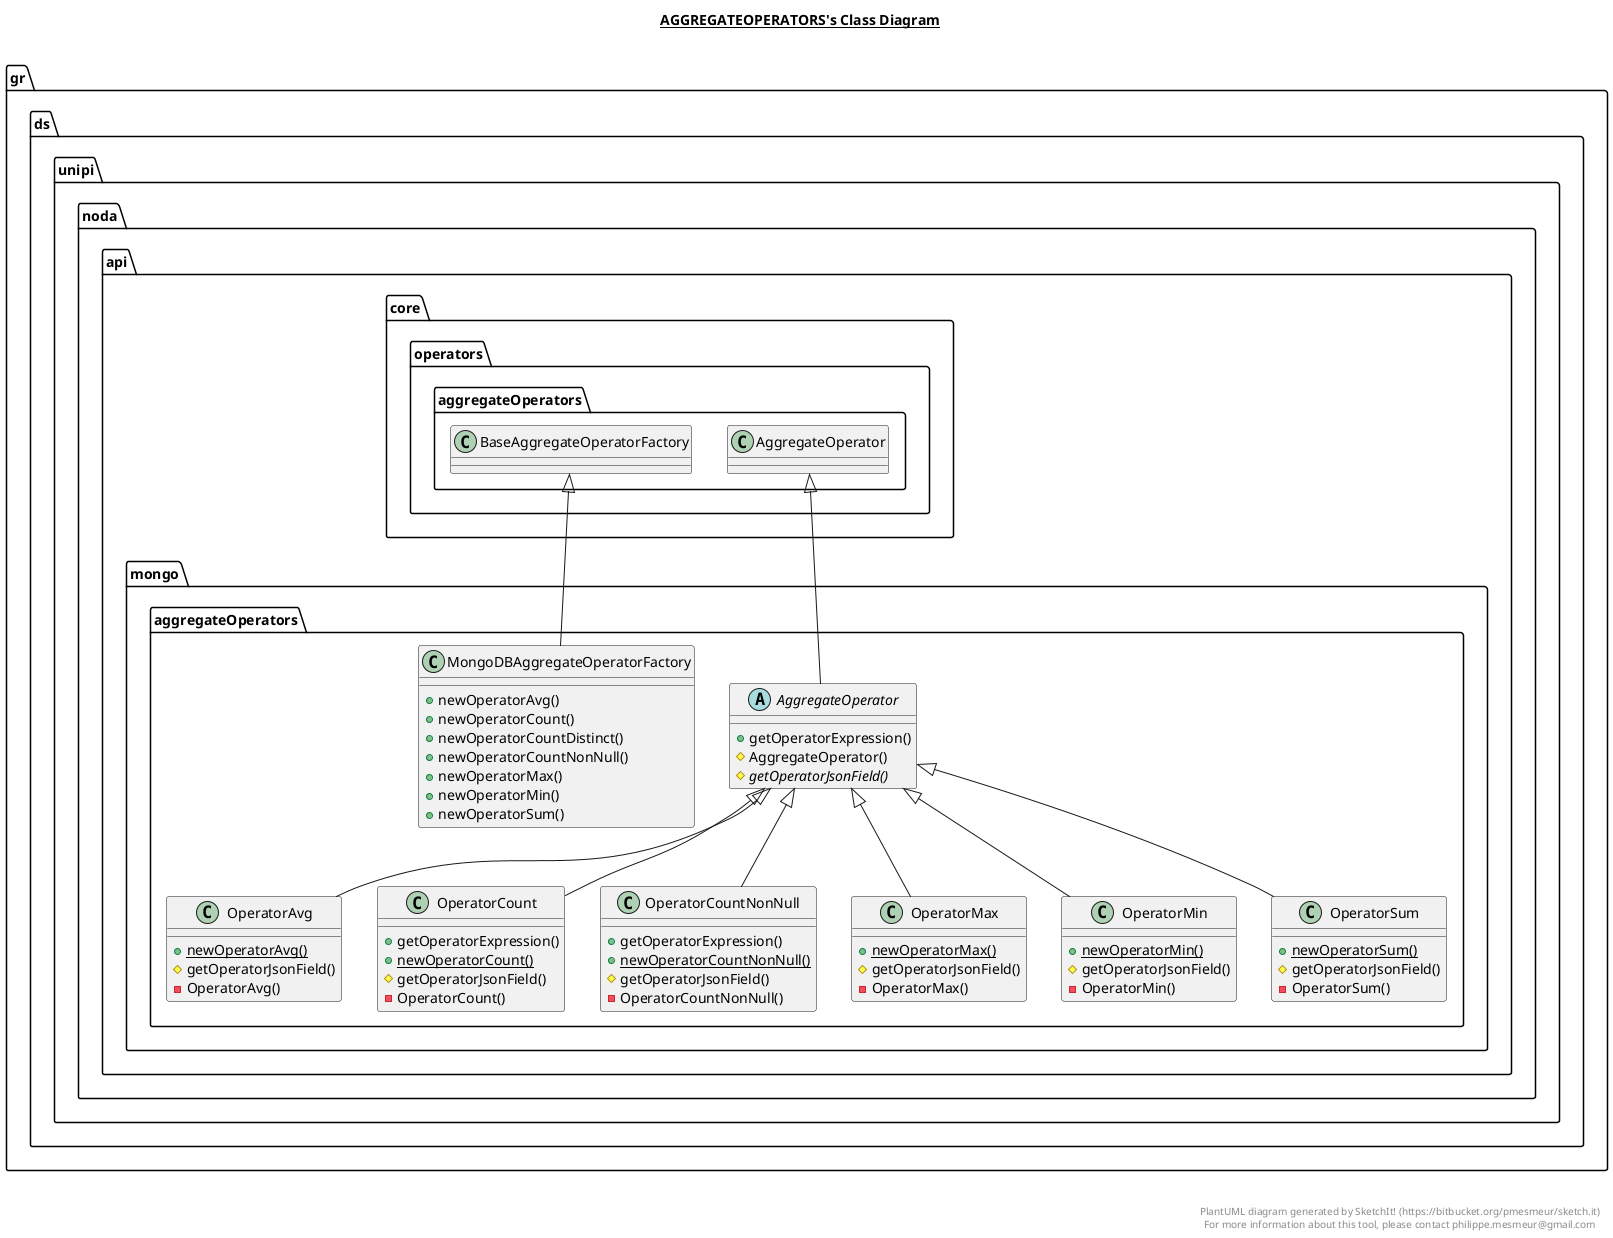 @startuml

title __AGGREGATEOPERATORS's Class Diagram__\n

  namespace gr.ds.unipi.noda.api.mongo {
    namespace aggregateOperators {
      abstract class gr.ds.unipi.noda.api.mongo.aggregateOperators.AggregateOperator {
          + getOperatorExpression()
          # AggregateOperator()
          {abstract} # getOperatorJsonField()
      }
    }
  }
  

  namespace gr.ds.unipi.noda.api.mongo {
    namespace aggregateOperators {
      class gr.ds.unipi.noda.api.mongo.aggregateOperators.MongoDBAggregateOperatorFactory {
          + newOperatorAvg()
          + newOperatorCount()
          + newOperatorCountDistinct()
          + newOperatorCountNonNull()
          + newOperatorMax()
          + newOperatorMin()
          + newOperatorSum()
      }
    }
  }
  

  namespace gr.ds.unipi.noda.api.mongo {
    namespace aggregateOperators {
      class gr.ds.unipi.noda.api.mongo.aggregateOperators.OperatorAvg {
          {static} + newOperatorAvg()
          # getOperatorJsonField()
          - OperatorAvg()
      }
    }
  }
  

  namespace gr.ds.unipi.noda.api.mongo {
    namespace aggregateOperators {
      class gr.ds.unipi.noda.api.mongo.aggregateOperators.OperatorCount {
          + getOperatorExpression()
          {static} + newOperatorCount()
          # getOperatorJsonField()
          - OperatorCount()
      }
    }
  }
  

  namespace gr.ds.unipi.noda.api.mongo {
    namespace aggregateOperators {
      class gr.ds.unipi.noda.api.mongo.aggregateOperators.OperatorCountNonNull {
          + getOperatorExpression()
          {static} + newOperatorCountNonNull()
          # getOperatorJsonField()
          - OperatorCountNonNull()
      }
    }
  }
  

  namespace gr.ds.unipi.noda.api.mongo {
    namespace aggregateOperators {
      class gr.ds.unipi.noda.api.mongo.aggregateOperators.OperatorMax {
          {static} + newOperatorMax()
          # getOperatorJsonField()
          - OperatorMax()
      }
    }
  }
  

  namespace gr.ds.unipi.noda.api.mongo {
    namespace aggregateOperators {
      class gr.ds.unipi.noda.api.mongo.aggregateOperators.OperatorMin {
          {static} + newOperatorMin()
          # getOperatorJsonField()
          - OperatorMin()
      }
    }
  }
  

  namespace gr.ds.unipi.noda.api.mongo {
    namespace aggregateOperators {
      class gr.ds.unipi.noda.api.mongo.aggregateOperators.OperatorSum {
          {static} + newOperatorSum()
          # getOperatorJsonField()
          - OperatorSum()
      }
    }
  }
  

  gr.ds.unipi.noda.api.mongo.aggregateOperators.AggregateOperator -up-|> gr.ds.unipi.noda.api.core.operators.aggregateOperators.AggregateOperator
  gr.ds.unipi.noda.api.mongo.aggregateOperators.MongoDBAggregateOperatorFactory -up-|> gr.ds.unipi.noda.api.core.operators.aggregateOperators.BaseAggregateOperatorFactory
  gr.ds.unipi.noda.api.mongo.aggregateOperators.OperatorAvg -up-|> gr.ds.unipi.noda.api.mongo.aggregateOperators.AggregateOperator
  gr.ds.unipi.noda.api.mongo.aggregateOperators.OperatorCount -up-|> gr.ds.unipi.noda.api.mongo.aggregateOperators.AggregateOperator
  gr.ds.unipi.noda.api.mongo.aggregateOperators.OperatorCountNonNull -up-|> gr.ds.unipi.noda.api.mongo.aggregateOperators.AggregateOperator
  gr.ds.unipi.noda.api.mongo.aggregateOperators.OperatorMax -up-|> gr.ds.unipi.noda.api.mongo.aggregateOperators.AggregateOperator
  gr.ds.unipi.noda.api.mongo.aggregateOperators.OperatorMin -up-|> gr.ds.unipi.noda.api.mongo.aggregateOperators.AggregateOperator
  gr.ds.unipi.noda.api.mongo.aggregateOperators.OperatorSum -up-|> gr.ds.unipi.noda.api.mongo.aggregateOperators.AggregateOperator


right footer


PlantUML diagram generated by SketchIt! (https://bitbucket.org/pmesmeur/sketch.it)
For more information about this tool, please contact philippe.mesmeur@gmail.com
endfooter

@enduml
